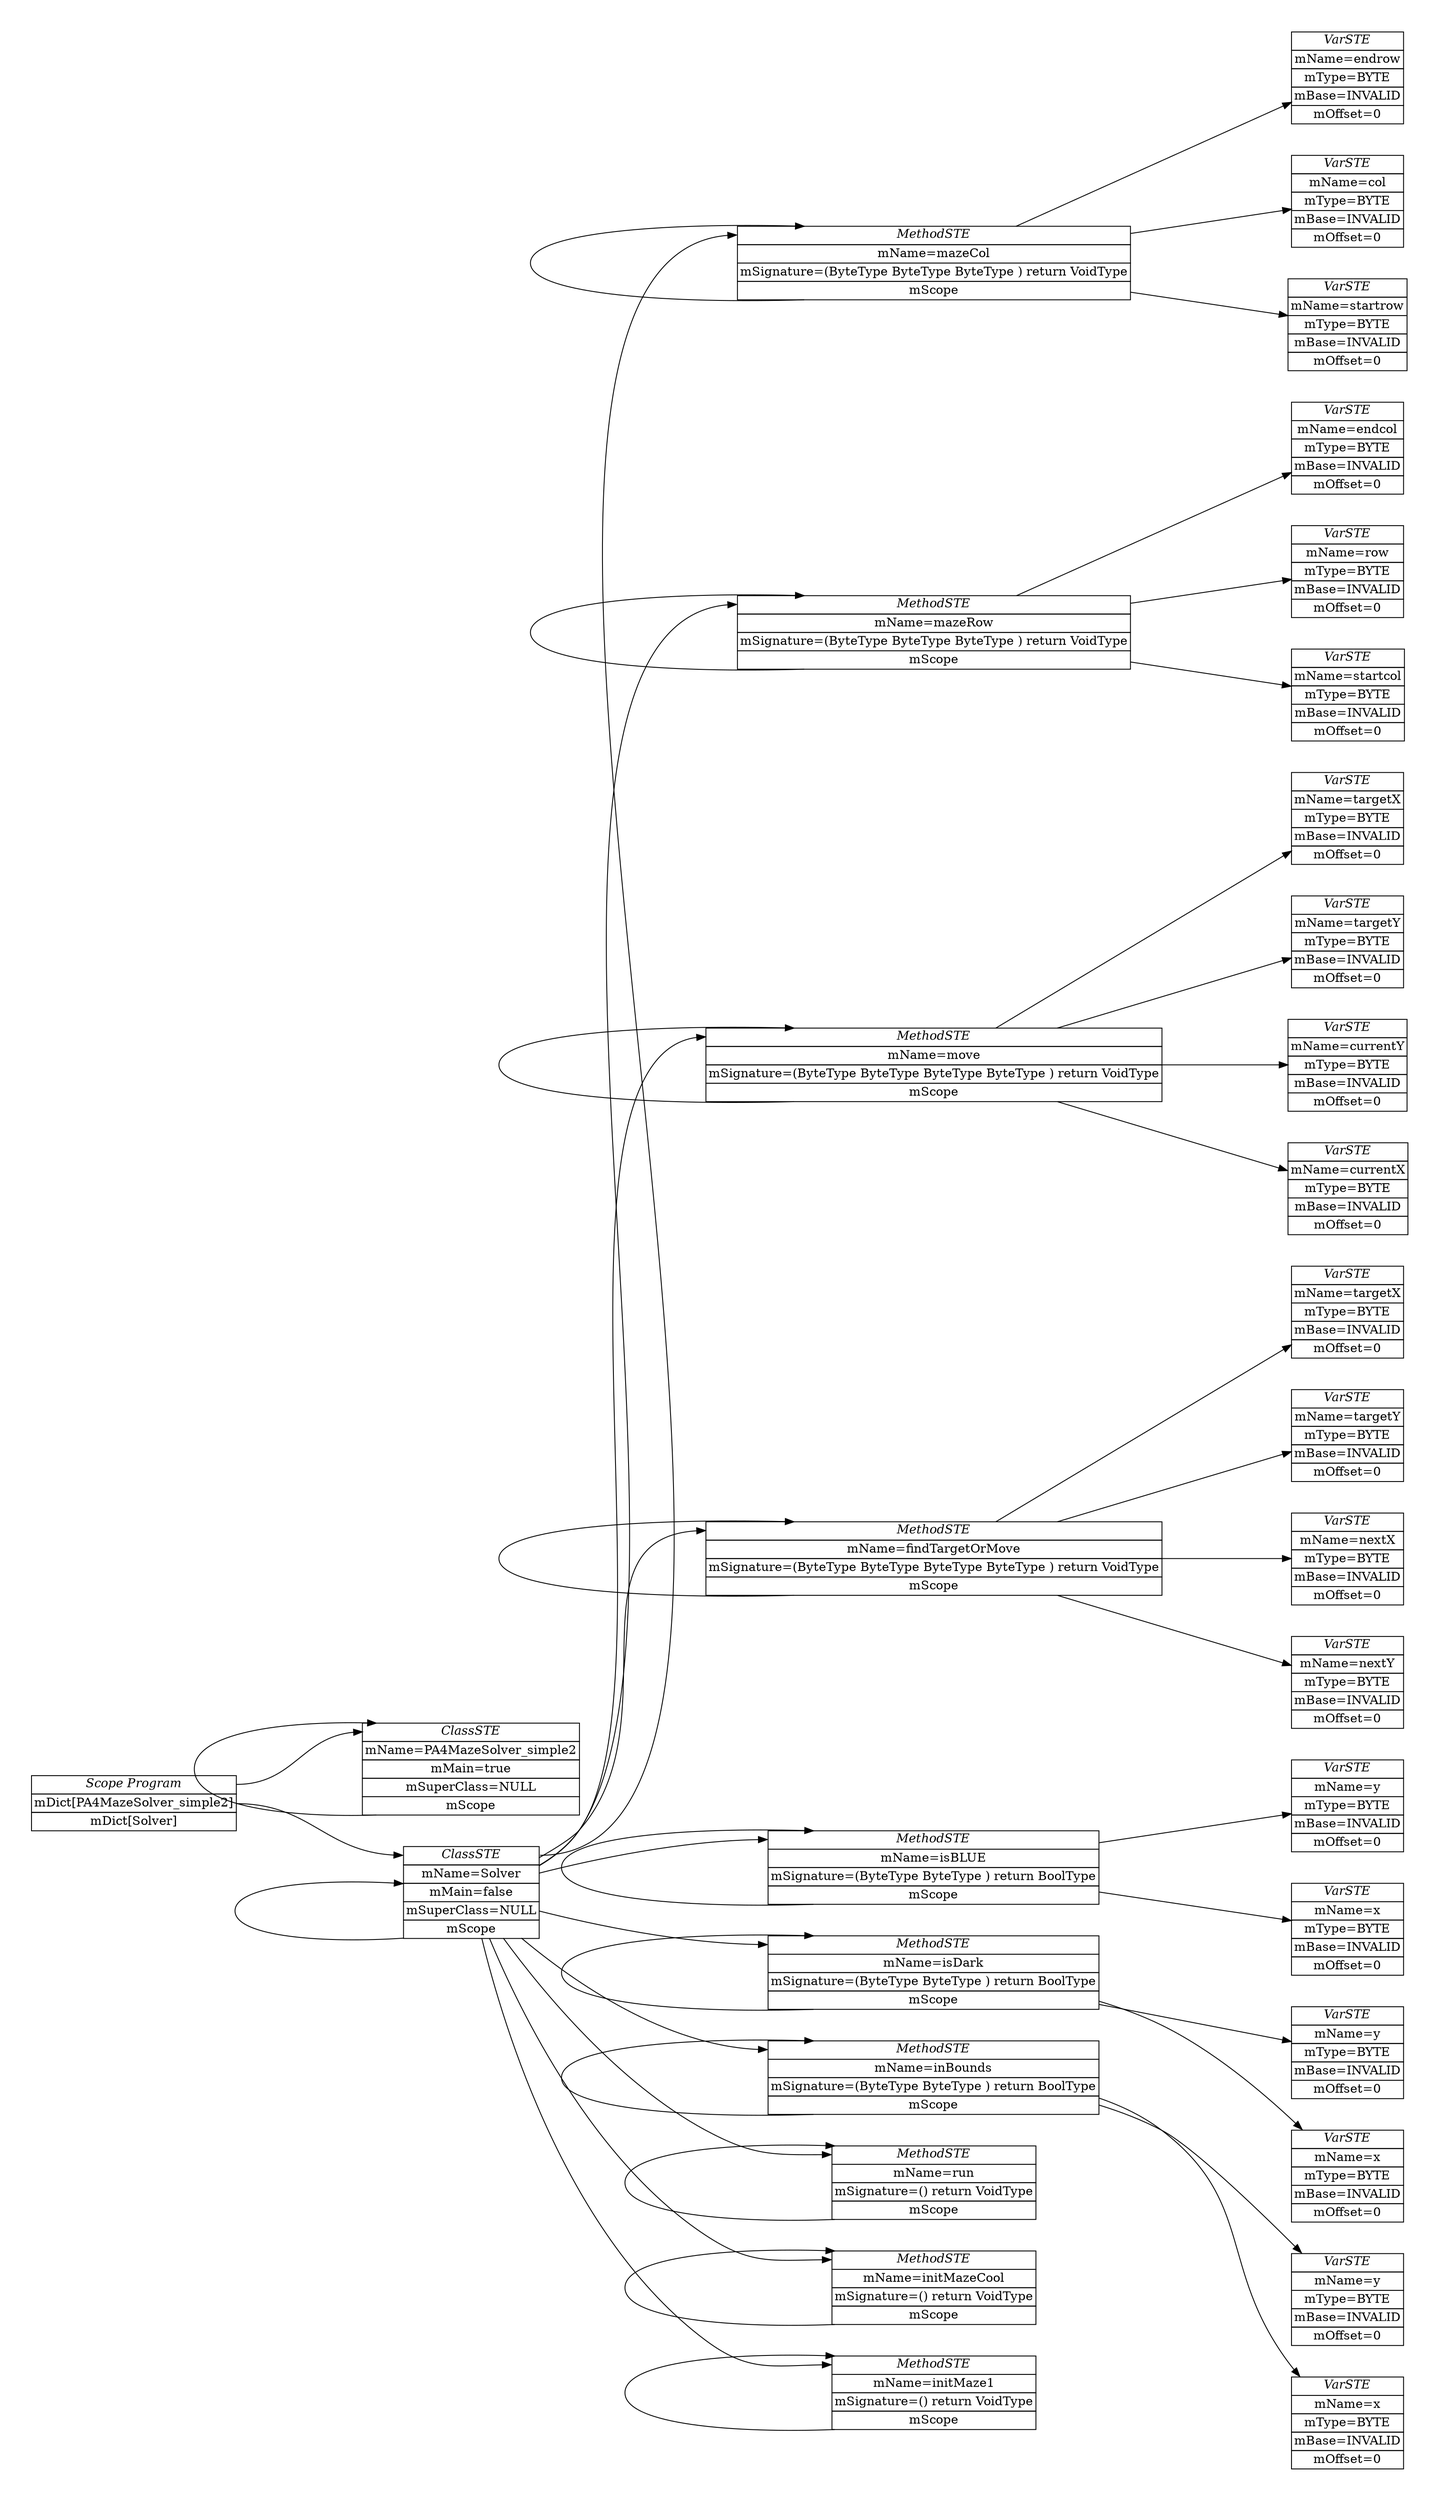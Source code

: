 digraph ASTGraph {
	graph [pad="0.5", nodesep="0.5", ranksep="2"];
	node [shape=plain]
	rankdir=LR;
mazeCol [ label=<
<table border="0" cellborder="1" cellspacing="0">
	<tr><td port="mazeCol0"><i>Scope mazeCol</i></td></tr>
	<tr><td port="mazeCol1">mDict[endrow]</td></tr>
	<tr><td port="mazeCol2">mDict[col]</td></tr>
	<tr><td port="mazeCol3">mDict[startrow]</td></tr>
</table>>];

0 [ label=<
<table border="0" cellborder="1" cellspacing="0">
	<tr><td port="0"><i>VarSTE</i></td></tr>
	<tr><td>mName=endrow</td></tr>
	<tr><td>mType=BYTE</td></tr>
	<tr><td>mBase=INVALID</td></tr>
	<tr><td>mOffset=0</td></tr>
</table>>];
mazeCol:1 -> 0:1;

1 [ label=<
<table border="0" cellborder="1" cellspacing="0">
	<tr><td port="1"><i>VarSTE</i></td></tr>
	<tr><td>mName=col</td></tr>
	<tr><td>mType=BYTE</td></tr>
	<tr><td>mBase=INVALID</td></tr>
	<tr><td>mOffset=0</td></tr>
</table>>];
mazeCol:2 -> 1:2;

2 [ label=<
<table border="0" cellborder="1" cellspacing="0">
	<tr><td port="2"><i>VarSTE</i></td></tr>
	<tr><td>mName=startrow</td></tr>
	<tr><td>mType=BYTE</td></tr>
	<tr><td>mBase=INVALID</td></tr>
	<tr><td>mOffset=0</td></tr>
</table>>];
mazeCol:3 -> 2:3;
mazeRow [ label=<
<table border="0" cellborder="1" cellspacing="0">
	<tr><td port="mazeRow0"><i>Scope mazeRow</i></td></tr>
	<tr><td port="mazeRow1">mDict[endcol]</td></tr>
	<tr><td port="mazeRow2">mDict[row]</td></tr>
	<tr><td port="mazeRow3">mDict[startcol]</td></tr>
</table>>];

3 [ label=<
<table border="0" cellborder="1" cellspacing="0">
	<tr><td port="3"><i>VarSTE</i></td></tr>
	<tr><td>mName=endcol</td></tr>
	<tr><td>mType=BYTE</td></tr>
	<tr><td>mBase=INVALID</td></tr>
	<tr><td>mOffset=0</td></tr>
</table>>];
mazeRow:4 -> 3:4;

4 [ label=<
<table border="0" cellborder="1" cellspacing="0">
	<tr><td port="4"><i>VarSTE</i></td></tr>
	<tr><td>mName=row</td></tr>
	<tr><td>mType=BYTE</td></tr>
	<tr><td>mBase=INVALID</td></tr>
	<tr><td>mOffset=0</td></tr>
</table>>];
mazeRow:5 -> 4:5;

5 [ label=<
<table border="0" cellborder="1" cellspacing="0">
	<tr><td port="5"><i>VarSTE</i></td></tr>
	<tr><td>mName=startcol</td></tr>
	<tr><td>mType=BYTE</td></tr>
	<tr><td>mBase=INVALID</td></tr>
	<tr><td>mOffset=0</td></tr>
</table>>];
mazeRow:6 -> 5:6;
move [ label=<
<table border="0" cellborder="1" cellspacing="0">
	<tr><td port="move0"><i>Scope move</i></td></tr>
	<tr><td port="move1">mDict[targetX]</td></tr>
	<tr><td port="move2">mDict[targetY]</td></tr>
	<tr><td port="move3">mDict[currentY]</td></tr>
	<tr><td port="move4">mDict[currentX]</td></tr>
</table>>];

6 [ label=<
<table border="0" cellborder="1" cellspacing="0">
	<tr><td port="6"><i>VarSTE</i></td></tr>
	<tr><td>mName=targetX</td></tr>
	<tr><td>mType=BYTE</td></tr>
	<tr><td>mBase=INVALID</td></tr>
	<tr><td>mOffset=0</td></tr>
</table>>];
move:7 -> 6:7;

7 [ label=<
<table border="0" cellborder="1" cellspacing="0">
	<tr><td port="7"><i>VarSTE</i></td></tr>
	<tr><td>mName=targetY</td></tr>
	<tr><td>mType=BYTE</td></tr>
	<tr><td>mBase=INVALID</td></tr>
	<tr><td>mOffset=0</td></tr>
</table>>];
move:8 -> 7:8;

8 [ label=<
<table border="0" cellborder="1" cellspacing="0">
	<tr><td port="8"><i>VarSTE</i></td></tr>
	<tr><td>mName=currentY</td></tr>
	<tr><td>mType=BYTE</td></tr>
	<tr><td>mBase=INVALID</td></tr>
	<tr><td>mOffset=0</td></tr>
</table>>];
move:9 -> 8:9;

9 [ label=<
<table border="0" cellborder="1" cellspacing="0">
	<tr><td port="9"><i>VarSTE</i></td></tr>
	<tr><td>mName=currentX</td></tr>
	<tr><td>mType=BYTE</td></tr>
	<tr><td>mBase=INVALID</td></tr>
	<tr><td>mOffset=0</td></tr>
</table>>];
move:10 -> 9:10;
findTargetOrMove [ label=<
<table border="0" cellborder="1" cellspacing="0">
	<tr><td port="findTargetOrMove0"><i>Scope findTargetOrMove</i></td></tr>
	<tr><td port="findTargetOrMove1">mDict[targetX]</td></tr>
	<tr><td port="findTargetOrMove2">mDict[targetY]</td></tr>
	<tr><td port="findTargetOrMove3">mDict[nextX]</td></tr>
	<tr><td port="findTargetOrMove4">mDict[nextY]</td></tr>
</table>>];

10 [ label=<
<table border="0" cellborder="1" cellspacing="0">
	<tr><td port="10"><i>VarSTE</i></td></tr>
	<tr><td>mName=targetX</td></tr>
	<tr><td>mType=BYTE</td></tr>
	<tr><td>mBase=INVALID</td></tr>
	<tr><td>mOffset=0</td></tr>
</table>>];
findTargetOrMove:11 -> 10:11;

11 [ label=<
<table border="0" cellborder="1" cellspacing="0">
	<tr><td port="11"><i>VarSTE</i></td></tr>
	<tr><td>mName=targetY</td></tr>
	<tr><td>mType=BYTE</td></tr>
	<tr><td>mBase=INVALID</td></tr>
	<tr><td>mOffset=0</td></tr>
</table>>];
findTargetOrMove:12 -> 11:12;

12 [ label=<
<table border="0" cellborder="1" cellspacing="0">
	<tr><td port="12"><i>VarSTE</i></td></tr>
	<tr><td>mName=nextX</td></tr>
	<tr><td>mType=BYTE</td></tr>
	<tr><td>mBase=INVALID</td></tr>
	<tr><td>mOffset=0</td></tr>
</table>>];
findTargetOrMove:13 -> 12:13;

13 [ label=<
<table border="0" cellborder="1" cellspacing="0">
	<tr><td port="13"><i>VarSTE</i></td></tr>
	<tr><td>mName=nextY</td></tr>
	<tr><td>mType=BYTE</td></tr>
	<tr><td>mBase=INVALID</td></tr>
	<tr><td>mOffset=0</td></tr>
</table>>];
findTargetOrMove:14 -> 13:14;
isBLUE [ label=<
<table border="0" cellborder="1" cellspacing="0">
	<tr><td port="isBLUE0"><i>Scope isBLUE</i></td></tr>
	<tr><td port="isBLUE1">mDict[y]</td></tr>
	<tr><td port="isBLUE2">mDict[x]</td></tr>
</table>>];

14 [ label=<
<table border="0" cellborder="1" cellspacing="0">
	<tr><td port="14"><i>VarSTE</i></td></tr>
	<tr><td>mName=y</td></tr>
	<tr><td>mType=BYTE</td></tr>
	<tr><td>mBase=INVALID</td></tr>
	<tr><td>mOffset=0</td></tr>
</table>>];
isBLUE:15 -> 14:15;

15 [ label=<
<table border="0" cellborder="1" cellspacing="0">
	<tr><td port="15"><i>VarSTE</i></td></tr>
	<tr><td>mName=x</td></tr>
	<tr><td>mType=BYTE</td></tr>
	<tr><td>mBase=INVALID</td></tr>
	<tr><td>mOffset=0</td></tr>
</table>>];
isBLUE:16 -> 15:16;
isDark [ label=<
<table border="0" cellborder="1" cellspacing="0">
	<tr><td port="isDark0"><i>Scope isDark</i></td></tr>
	<tr><td port="isDark1">mDict[y]</td></tr>
	<tr><td port="isDark2">mDict[x]</td></tr>
</table>>];

16 [ label=<
<table border="0" cellborder="1" cellspacing="0">
	<tr><td port="16"><i>VarSTE</i></td></tr>
	<tr><td>mName=y</td></tr>
	<tr><td>mType=BYTE</td></tr>
	<tr><td>mBase=INVALID</td></tr>
	<tr><td>mOffset=0</td></tr>
</table>>];
isDark:17 -> 16:17;

17 [ label=<
<table border="0" cellborder="1" cellspacing="0">
	<tr><td port="17"><i>VarSTE</i></td></tr>
	<tr><td>mName=x</td></tr>
	<tr><td>mType=BYTE</td></tr>
	<tr><td>mBase=INVALID</td></tr>
	<tr><td>mOffset=0</td></tr>
</table>>];
isDark:18 -> 17:18;
inBounds [ label=<
<table border="0" cellborder="1" cellspacing="0">
	<tr><td port="inBounds0"><i>Scope inBounds</i></td></tr>
	<tr><td port="inBounds1">mDict[y]</td></tr>
	<tr><td port="inBounds2">mDict[x]</td></tr>
</table>>];

18 [ label=<
<table border="0" cellborder="1" cellspacing="0">
	<tr><td port="18"><i>VarSTE</i></td></tr>
	<tr><td>mName=y</td></tr>
	<tr><td>mType=BYTE</td></tr>
	<tr><td>mBase=INVALID</td></tr>
	<tr><td>mOffset=0</td></tr>
</table>>];
inBounds:19 -> 18:19;

19 [ label=<
<table border="0" cellborder="1" cellspacing="0">
	<tr><td port="19"><i>VarSTE</i></td></tr>
	<tr><td>mName=x</td></tr>
	<tr><td>mType=BYTE</td></tr>
	<tr><td>mBase=INVALID</td></tr>
	<tr><td>mOffset=0</td></tr>
</table>>];
inBounds:20 -> 19:20;
run [ label=<
<table border="0" cellborder="1" cellspacing="0">
	<tr><td port="run0"><i>Scope run</i></td></tr>
</table>>];
initMazeCool [ label=<
<table border="0" cellborder="1" cellspacing="0">
	<tr><td port="initMazeCool0"><i>Scope initMazeCool</i></td></tr>
</table>>];
initMaze1 [ label=<
<table border="0" cellborder="1" cellspacing="0">
	<tr><td port="initMaze10"><i>Scope initMaze1</i></td></tr>
</table>>];
Solver [ label=<
<table border="0" cellborder="1" cellspacing="0">
	<tr><td port="Solver0"><i>Scope Solver</i></td></tr>
	<tr><td port="Solver1">mDict[isBLUE]</td></tr>
	<tr><td port="Solver2">mDict[mazeCol]</td></tr>
	<tr><td port="Solver3">mDict[findTargetOrMove]</td></tr>
	<tr><td port="Solver4">mDict[isDark]</td></tr>
	<tr><td port="Solver5">mDict[initMaze1]</td></tr>
	<tr><td port="Solver6">mDict[run]</td></tr>
	<tr><td port="Solver7">mDict[mazeRow]</td></tr>
	<tr><td port="Solver8">mDict[move]</td></tr>
	<tr><td port="Solver9">mDict[inBounds]</td></tr>
	<tr><td port="Solver10">mDict[initMazeCool]</td></tr>
</table>>];

isBLUE [ label=<
<table border="0" cellborder="1" cellspacing="0">
	<tr><td port="isBLUE0"><i>MethodSTE</i></td></tr>
	<tr><td>mName=isBLUE</td></tr>
	<tr><td>mSignature=(ByteType ByteType ) return BoolType</td></tr>
	<tr><td port="20">mScope</td></tr>
</table>>];
Solver:Solver0 -> isBLUE:isBLUE0;
isBLUE:20 -> isBLUE:isBLUE0

mazeCol [ label=<
<table border="0" cellborder="1" cellspacing="0">
	<tr><td port="mazeCol0"><i>MethodSTE</i></td></tr>
	<tr><td>mName=mazeCol</td></tr>
	<tr><td>mSignature=(ByteType ByteType ByteType ) return VoidType</td></tr>
	<tr><td port="21">mScope</td></tr>
</table>>];
Solver:Solver1 -> mazeCol:mazeCol0;
mazeCol:21 -> mazeCol:mazeCol0

findTargetOrMove [ label=<
<table border="0" cellborder="1" cellspacing="0">
	<tr><td port="findTargetOrMove0"><i>MethodSTE</i></td></tr>
	<tr><td>mName=findTargetOrMove</td></tr>
	<tr><td>mSignature=(ByteType ByteType ByteType ByteType ) return VoidType</td></tr>
	<tr><td port="22">mScope</td></tr>
</table>>];
Solver:Solver2 -> findTargetOrMove:findTargetOrMove0;
findTargetOrMove:22 -> findTargetOrMove:findTargetOrMove0

isDark [ label=<
<table border="0" cellborder="1" cellspacing="0">
	<tr><td port="isDark0"><i>MethodSTE</i></td></tr>
	<tr><td>mName=isDark</td></tr>
	<tr><td>mSignature=(ByteType ByteType ) return BoolType</td></tr>
	<tr><td port="23">mScope</td></tr>
</table>>];
Solver:Solver3 -> isDark:isDark0;
isDark:23 -> isDark:isDark0

initMaze1 [ label=<
<table border="0" cellborder="1" cellspacing="0">
	<tr><td port="initMaze10"><i>MethodSTE</i></td></tr>
	<tr><td>mName=initMaze1</td></tr>
	<tr><td>mSignature=() return VoidType</td></tr>
	<tr><td port="24">mScope</td></tr>
</table>>];
Solver:Solver4 -> initMaze1:initMaze10;
initMaze1:24 -> initMaze1:initMaze10

run [ label=<
<table border="0" cellborder="1" cellspacing="0">
	<tr><td port="run0"><i>MethodSTE</i></td></tr>
	<tr><td>mName=run</td></tr>
	<tr><td>mSignature=() return VoidType</td></tr>
	<tr><td port="25">mScope</td></tr>
</table>>];
Solver:Solver5 -> run:run0;
run:25 -> run:run0

mazeRow [ label=<
<table border="0" cellborder="1" cellspacing="0">
	<tr><td port="mazeRow0"><i>MethodSTE</i></td></tr>
	<tr><td>mName=mazeRow</td></tr>
	<tr><td>mSignature=(ByteType ByteType ByteType ) return VoidType</td></tr>
	<tr><td port="26">mScope</td></tr>
</table>>];
Solver:Solver6 -> mazeRow:mazeRow0;
mazeRow:26 -> mazeRow:mazeRow0

move [ label=<
<table border="0" cellborder="1" cellspacing="0">
	<tr><td port="move0"><i>MethodSTE</i></td></tr>
	<tr><td>mName=move</td></tr>
	<tr><td>mSignature=(ByteType ByteType ByteType ByteType ) return VoidType</td></tr>
	<tr><td port="27">mScope</td></tr>
</table>>];
Solver:Solver7 -> move:move0;
move:27 -> move:move0

inBounds [ label=<
<table border="0" cellborder="1" cellspacing="0">
	<tr><td port="inBounds0"><i>MethodSTE</i></td></tr>
	<tr><td>mName=inBounds</td></tr>
	<tr><td>mSignature=(ByteType ByteType ) return BoolType</td></tr>
	<tr><td port="28">mScope</td></tr>
</table>>];
Solver:Solver8 -> inBounds:inBounds0;
inBounds:28 -> inBounds:inBounds0

initMazeCool [ label=<
<table border="0" cellborder="1" cellspacing="0">
	<tr><td port="initMazeCool0"><i>MethodSTE</i></td></tr>
	<tr><td>mName=initMazeCool</td></tr>
	<tr><td>mSignature=() return VoidType</td></tr>
	<tr><td port="29">mScope</td></tr>
</table>>];
Solver:Solver9 -> initMazeCool:initMazeCool0;
initMazeCool:29 -> initMazeCool:initMazeCool0
PA4MazeSolver_simple2 [ label=<
<table border="0" cellborder="1" cellspacing="0">
	<tr><td port="PA4MazeSolver_simple20"><i>Scope PA4MazeSolver_simple2</i></td></tr>
</table>>];
Program [ label=<
<table border="0" cellborder="1" cellspacing="0">
	<tr><td port="Program0"><i>Scope Program</i></td></tr>
	<tr><td port="Program1">mDict[PA4MazeSolver_simple2]</td></tr>
	<tr><td port="Program2">mDict[Solver]</td></tr>
</table>>];
PA4MazeSolver_simple2 [ label=<
<table border="0" cellborder="1" cellspacing="0">
	<tr><td port="PA4MazeSolver_simple20"><i>ClassSTE</i></td></tr>
	<tr><td>mName=PA4MazeSolver_simple2</td></tr>
	<tr><td>mMain=true</td></tr>
	<tr><td>mSuperClass=NULL</td></tr>
	<tr><td port="30">mScope</td></tr>
</table>>];
Program:Program0 -> PA4MazeSolver_simple2:PA4MazeSolver_simple20;
PA4MazeSolver_simple2:30 -> PA4MazeSolver_simple2:PA4MazeSolver_simple20
Solver [ label=<
<table border="0" cellborder="1" cellspacing="0">
	<tr><td port="Solver1"><i>ClassSTE</i></td></tr>
	<tr><td>mName=Solver</td></tr>
	<tr><td>mMain=false</td></tr>
	<tr><td>mSuperClass=NULL</td></tr>
	<tr><td port="31">mScope</td></tr>
</table>>];
Program:Program1 -> Solver:Solver1;
Solver:31 -> Solver:Solver0
}
